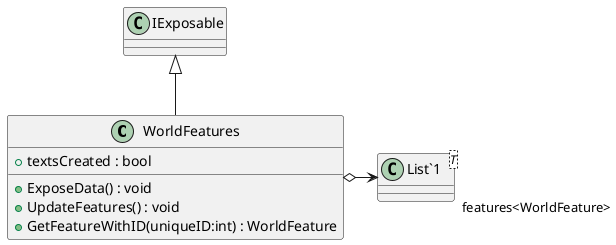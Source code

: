 @startuml
class WorldFeatures {
    + textsCreated : bool
    + ExposeData() : void
    + UpdateFeatures() : void
    + GetFeatureWithID(uniqueID:int) : WorldFeature
}
class "List`1"<T> {
}
IExposable <|-- WorldFeatures
WorldFeatures o-> "features<WorldFeature>" "List`1"
@enduml
